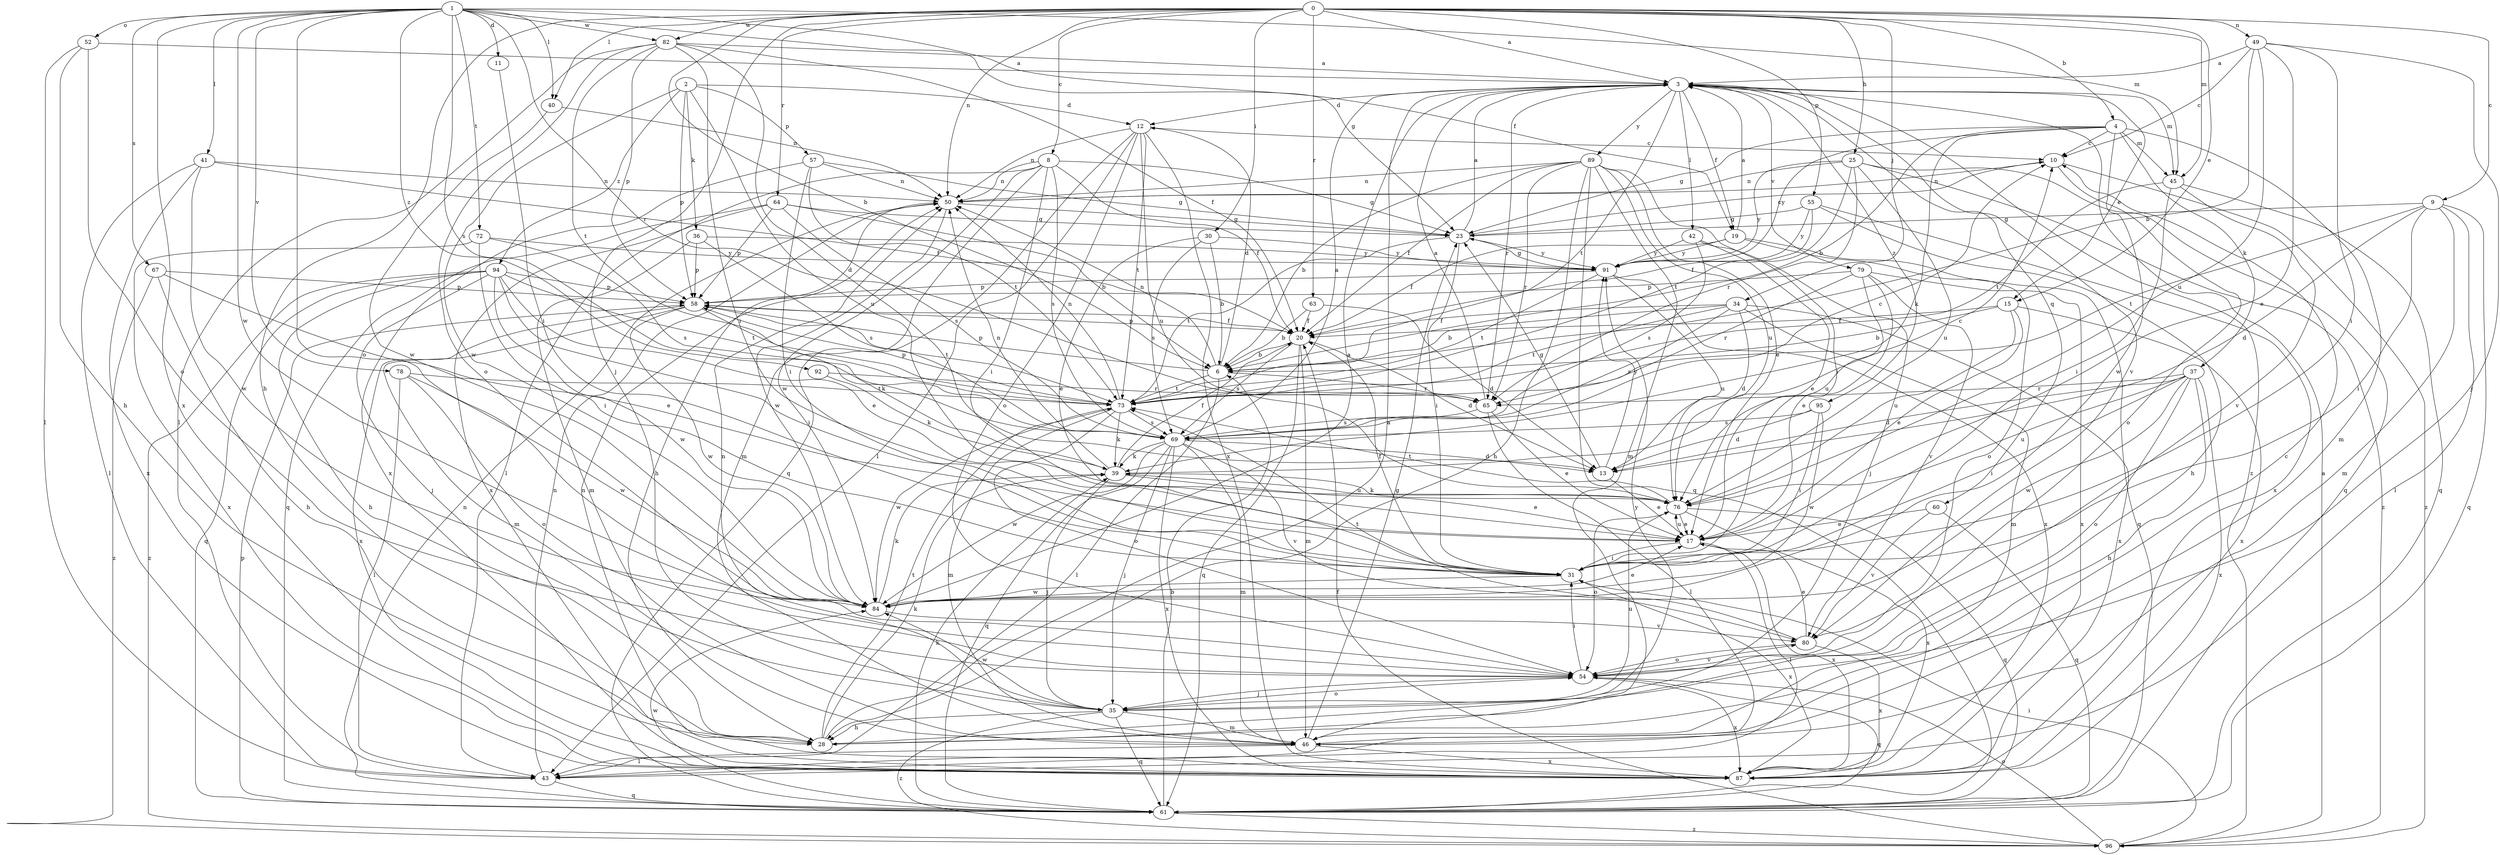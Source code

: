strict digraph  {
0;
1;
2;
3;
4;
6;
8;
9;
10;
11;
12;
13;
15;
17;
19;
20;
23;
25;
28;
30;
31;
34;
35;
36;
37;
39;
40;
41;
42;
43;
45;
46;
49;
50;
52;
54;
55;
57;
58;
60;
61;
63;
64;
65;
67;
69;
72;
73;
76;
78;
79;
80;
82;
84;
87;
89;
91;
92;
94;
95;
96;
0 -> 3  [label=a];
0 -> 4  [label=b];
0 -> 6  [label=b];
0 -> 8  [label=c];
0 -> 9  [label=c];
0 -> 15  [label=e];
0 -> 25  [label=h];
0 -> 28  [label=h];
0 -> 30  [label=i];
0 -> 34  [label=j];
0 -> 35  [label=j];
0 -> 40  [label=l];
0 -> 45  [label=m];
0 -> 49  [label=n];
0 -> 50  [label=n];
0 -> 55  [label=p];
0 -> 63  [label=r];
0 -> 64  [label=r];
0 -> 82  [label=w];
1 -> 11  [label=d];
1 -> 19  [label=f];
1 -> 23  [label=g];
1 -> 40  [label=l];
1 -> 41  [label=l];
1 -> 45  [label=m];
1 -> 52  [label=o];
1 -> 54  [label=o];
1 -> 65  [label=r];
1 -> 67  [label=s];
1 -> 69  [label=s];
1 -> 72  [label=t];
1 -> 78  [label=v];
1 -> 82  [label=w];
1 -> 84  [label=w];
1 -> 87  [label=x];
1 -> 92  [label=z];
2 -> 12  [label=d];
2 -> 36  [label=k];
2 -> 57  [label=p];
2 -> 58  [label=p];
2 -> 76  [label=u];
2 -> 84  [label=w];
2 -> 94  [label=z];
3 -> 12  [label=d];
3 -> 15  [label=e];
3 -> 19  [label=f];
3 -> 42  [label=l];
3 -> 45  [label=m];
3 -> 60  [label=q];
3 -> 65  [label=r];
3 -> 73  [label=t];
3 -> 79  [label=v];
3 -> 80  [label=v];
3 -> 89  [label=y];
3 -> 95  [label=z];
3 -> 96  [label=z];
4 -> 6  [label=b];
4 -> 10  [label=c];
4 -> 23  [label=g];
4 -> 37  [label=k];
4 -> 39  [label=k];
4 -> 45  [label=m];
4 -> 46  [label=m];
4 -> 84  [label=w];
4 -> 91  [label=y];
6 -> 12  [label=d];
6 -> 43  [label=l];
6 -> 50  [label=n];
6 -> 58  [label=p];
6 -> 65  [label=r];
6 -> 73  [label=t];
8 -> 20  [label=f];
8 -> 23  [label=g];
8 -> 31  [label=i];
8 -> 43  [label=l];
8 -> 46  [label=m];
8 -> 50  [label=n];
8 -> 69  [label=s];
8 -> 84  [label=w];
9 -> 13  [label=d];
9 -> 23  [label=g];
9 -> 31  [label=i];
9 -> 43  [label=l];
9 -> 46  [label=m];
9 -> 61  [label=q];
9 -> 73  [label=t];
10 -> 50  [label=n];
10 -> 54  [label=o];
10 -> 96  [label=z];
11 -> 31  [label=i];
12 -> 10  [label=c];
12 -> 43  [label=l];
12 -> 50  [label=n];
12 -> 54  [label=o];
12 -> 61  [label=q];
12 -> 73  [label=t];
12 -> 76  [label=u];
12 -> 87  [label=x];
13 -> 17  [label=e];
13 -> 23  [label=g];
13 -> 91  [label=y];
15 -> 6  [label=b];
15 -> 17  [label=e];
15 -> 20  [label=f];
15 -> 76  [label=u];
15 -> 87  [label=x];
17 -> 31  [label=i];
17 -> 43  [label=l];
17 -> 76  [label=u];
17 -> 87  [label=x];
19 -> 3  [label=a];
19 -> 20  [label=f];
19 -> 54  [label=o];
19 -> 61  [label=q];
19 -> 91  [label=y];
20 -> 6  [label=b];
20 -> 13  [label=d];
20 -> 46  [label=m];
20 -> 58  [label=p];
20 -> 61  [label=q];
20 -> 69  [label=s];
23 -> 3  [label=a];
23 -> 10  [label=c];
23 -> 31  [label=i];
23 -> 73  [label=t];
23 -> 91  [label=y];
25 -> 50  [label=n];
25 -> 61  [label=q];
25 -> 65  [label=r];
25 -> 73  [label=t];
25 -> 76  [label=u];
25 -> 91  [label=y];
25 -> 96  [label=z];
28 -> 3  [label=a];
28 -> 39  [label=k];
28 -> 73  [label=t];
28 -> 91  [label=y];
30 -> 6  [label=b];
30 -> 17  [label=e];
30 -> 69  [label=s];
30 -> 91  [label=y];
31 -> 20  [label=f];
31 -> 84  [label=w];
31 -> 87  [label=x];
34 -> 6  [label=b];
34 -> 13  [label=d];
34 -> 20  [label=f];
34 -> 46  [label=m];
34 -> 69  [label=s];
34 -> 73  [label=t];
34 -> 87  [label=x];
35 -> 28  [label=h];
35 -> 46  [label=m];
35 -> 50  [label=n];
35 -> 54  [label=o];
35 -> 61  [label=q];
35 -> 76  [label=u];
35 -> 84  [label=w];
35 -> 96  [label=z];
36 -> 46  [label=m];
36 -> 58  [label=p];
36 -> 69  [label=s];
36 -> 91  [label=y];
37 -> 13  [label=d];
37 -> 28  [label=h];
37 -> 31  [label=i];
37 -> 54  [label=o];
37 -> 65  [label=r];
37 -> 76  [label=u];
37 -> 84  [label=w];
37 -> 87  [label=x];
39 -> 10  [label=c];
39 -> 17  [label=e];
39 -> 20  [label=f];
39 -> 35  [label=j];
39 -> 50  [label=n];
39 -> 76  [label=u];
40 -> 50  [label=n];
40 -> 84  [label=w];
41 -> 20  [label=f];
41 -> 43  [label=l];
41 -> 50  [label=n];
41 -> 84  [label=w];
41 -> 87  [label=x];
42 -> 17  [label=e];
42 -> 35  [label=j];
42 -> 69  [label=s];
42 -> 91  [label=y];
43 -> 50  [label=n];
43 -> 61  [label=q];
45 -> 31  [label=i];
45 -> 61  [label=q];
45 -> 73  [label=t];
45 -> 80  [label=v];
46 -> 10  [label=c];
46 -> 23  [label=g];
46 -> 43  [label=l];
46 -> 87  [label=x];
49 -> 3  [label=a];
49 -> 6  [label=b];
49 -> 10  [label=c];
49 -> 17  [label=e];
49 -> 31  [label=i];
49 -> 35  [label=j];
49 -> 76  [label=u];
50 -> 23  [label=g];
50 -> 28  [label=h];
50 -> 84  [label=w];
52 -> 3  [label=a];
52 -> 28  [label=h];
52 -> 43  [label=l];
52 -> 54  [label=o];
54 -> 31  [label=i];
54 -> 35  [label=j];
54 -> 61  [label=q];
54 -> 80  [label=v];
54 -> 87  [label=x];
55 -> 20  [label=f];
55 -> 23  [label=g];
55 -> 28  [label=h];
55 -> 87  [label=x];
55 -> 91  [label=y];
57 -> 23  [label=g];
57 -> 31  [label=i];
57 -> 50  [label=n];
57 -> 73  [label=t];
57 -> 87  [label=x];
58 -> 20  [label=f];
58 -> 39  [label=k];
58 -> 46  [label=m];
58 -> 73  [label=t];
58 -> 84  [label=w];
58 -> 87  [label=x];
60 -> 17  [label=e];
60 -> 61  [label=q];
60 -> 80  [label=v];
61 -> 6  [label=b];
61 -> 39  [label=k];
61 -> 50  [label=n];
61 -> 58  [label=p];
61 -> 84  [label=w];
61 -> 96  [label=z];
63 -> 6  [label=b];
63 -> 13  [label=d];
63 -> 20  [label=f];
64 -> 6  [label=b];
64 -> 23  [label=g];
64 -> 58  [label=p];
64 -> 61  [label=q];
64 -> 69  [label=s];
64 -> 87  [label=x];
65 -> 3  [label=a];
65 -> 17  [label=e];
65 -> 43  [label=l];
65 -> 69  [label=s];
67 -> 17  [label=e];
67 -> 28  [label=h];
67 -> 58  [label=p];
67 -> 96  [label=z];
69 -> 3  [label=a];
69 -> 10  [label=c];
69 -> 13  [label=d];
69 -> 35  [label=j];
69 -> 39  [label=k];
69 -> 46  [label=m];
69 -> 61  [label=q];
69 -> 80  [label=v];
69 -> 84  [label=w];
69 -> 87  [label=x];
72 -> 31  [label=i];
72 -> 69  [label=s];
72 -> 87  [label=x];
72 -> 91  [label=y];
73 -> 39  [label=k];
73 -> 46  [label=m];
73 -> 50  [label=n];
73 -> 54  [label=o];
73 -> 58  [label=p];
73 -> 69  [label=s];
73 -> 84  [label=w];
76 -> 17  [label=e];
76 -> 39  [label=k];
76 -> 54  [label=o];
76 -> 61  [label=q];
76 -> 73  [label=t];
76 -> 87  [label=x];
78 -> 43  [label=l];
78 -> 54  [label=o];
78 -> 73  [label=t];
78 -> 84  [label=w];
79 -> 17  [label=e];
79 -> 58  [label=p];
79 -> 65  [label=r];
79 -> 76  [label=u];
79 -> 80  [label=v];
79 -> 87  [label=x];
80 -> 17  [label=e];
80 -> 54  [label=o];
80 -> 73  [label=t];
80 -> 87  [label=x];
82 -> 3  [label=a];
82 -> 13  [label=d];
82 -> 20  [label=f];
82 -> 31  [label=i];
82 -> 43  [label=l];
82 -> 54  [label=o];
82 -> 58  [label=p];
82 -> 73  [label=t];
84 -> 3  [label=a];
84 -> 17  [label=e];
84 -> 39  [label=k];
84 -> 80  [label=v];
87 -> 50  [label=n];
89 -> 6  [label=b];
89 -> 17  [label=e];
89 -> 20  [label=f];
89 -> 28  [label=h];
89 -> 31  [label=i];
89 -> 46  [label=m];
89 -> 50  [label=n];
89 -> 61  [label=q];
89 -> 65  [label=r];
89 -> 76  [label=u];
91 -> 23  [label=g];
91 -> 58  [label=p];
91 -> 73  [label=t];
91 -> 76  [label=u];
91 -> 87  [label=x];
92 -> 39  [label=k];
92 -> 65  [label=r];
94 -> 17  [label=e];
94 -> 28  [label=h];
94 -> 31  [label=i];
94 -> 35  [label=j];
94 -> 58  [label=p];
94 -> 61  [label=q];
94 -> 73  [label=t];
94 -> 84  [label=w];
94 -> 96  [label=z];
95 -> 13  [label=d];
95 -> 31  [label=i];
95 -> 69  [label=s];
95 -> 84  [label=w];
96 -> 3  [label=a];
96 -> 20  [label=f];
96 -> 31  [label=i];
96 -> 54  [label=o];
}
